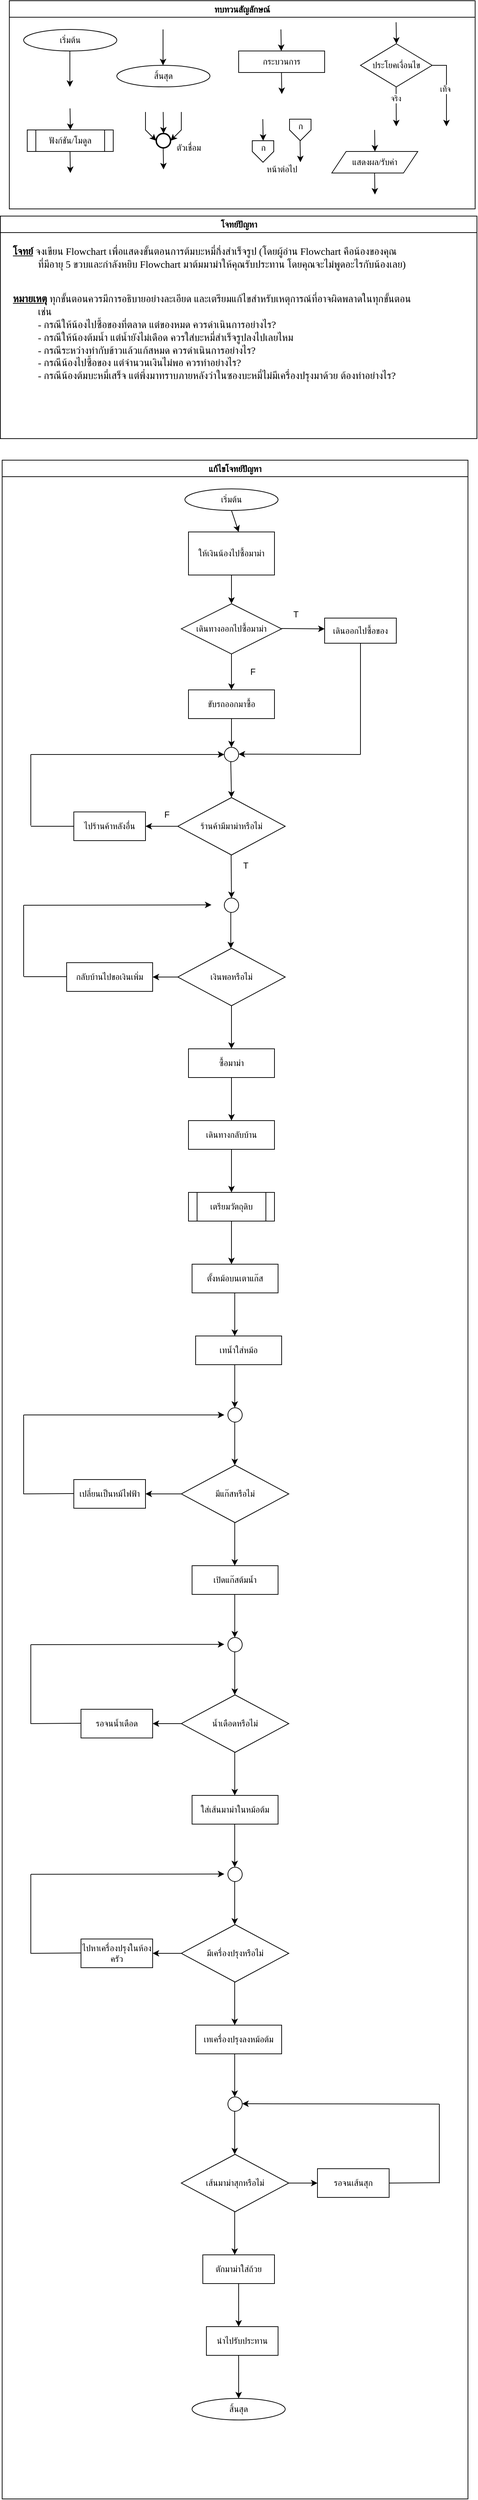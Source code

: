 <mxfile version="25.0.3">
  <diagram id="C5RBs43oDa-KdzZeNtuy" name="Page-1">
    <mxGraphModel dx="4216" dy="1889" grid="1" gridSize="10" guides="1" tooltips="1" connect="1" arrows="1" fold="1" page="1" pageScale="1" pageWidth="827" pageHeight="1169" math="0" shadow="0">
      <root>
        <mxCell id="WIyWlLk6GJQsqaUBKTNV-0" />
        <mxCell id="WIyWlLk6GJQsqaUBKTNV-1" parent="WIyWlLk6GJQsqaUBKTNV-0" />
        <mxCell id="M7CGMbNuYNeq0SnUNNgH-6" value="ทบทวนสัญลักษณ์" style="swimlane;fontFamily=Sarabun;fontSource=https%3A%2F%2Ffonts.googleapis.com%2Fcss%3Ffamily%3DSarabun;" parent="WIyWlLk6GJQsqaUBKTNV-1" vertex="1">
          <mxGeometry x="-720" y="20" width="650" height="290" as="geometry" />
        </mxCell>
        <mxCell id="M7CGMbNuYNeq0SnUNNgH-2" value="&lt;font data-font-src=&quot;https://fonts.googleapis.com/css?family=Sarabun&quot; face=&quot;Sarabun&quot;&gt;เริ่มต้น&lt;/font&gt;" style="ellipse;whiteSpace=wrap;html=1;" parent="M7CGMbNuYNeq0SnUNNgH-6" vertex="1">
          <mxGeometry x="20" y="40" width="130" height="30" as="geometry" />
        </mxCell>
        <mxCell id="M7CGMbNuYNeq0SnUNNgH-5" value="" style="endArrow=classic;html=1;rounded=0;" parent="M7CGMbNuYNeq0SnUNNgH-6" edge="1">
          <mxGeometry width="50" height="50" relative="1" as="geometry">
            <mxPoint x="84.5" y="70" as="sourcePoint" />
            <mxPoint x="84.5" y="120" as="targetPoint" />
          </mxGeometry>
        </mxCell>
        <mxCell id="M7CGMbNuYNeq0SnUNNgH-3" value="&lt;font face=&quot;Sarabun&quot;&gt;สิ้นสุด&lt;/font&gt;" style="ellipse;whiteSpace=wrap;html=1;" parent="M7CGMbNuYNeq0SnUNNgH-6" vertex="1">
          <mxGeometry x="150" y="90" width="130" height="30" as="geometry" />
        </mxCell>
        <mxCell id="M7CGMbNuYNeq0SnUNNgH-4" value="" style="endArrow=classic;html=1;rounded=0;" parent="M7CGMbNuYNeq0SnUNNgH-6" edge="1">
          <mxGeometry width="50" height="50" relative="1" as="geometry">
            <mxPoint x="214.5" y="40" as="sourcePoint" />
            <mxPoint x="214.5" y="90" as="targetPoint" />
          </mxGeometry>
        </mxCell>
        <mxCell id="mvioNwK95yMqdUQ73LqQ-0" value="กระบวนการ" style="rounded=0;whiteSpace=wrap;html=1;fontFamily=Sarabun;fontSource=https%3A%2F%2Ffonts.googleapis.com%2Fcss%3Ffamily%3DSarabun;" parent="M7CGMbNuYNeq0SnUNNgH-6" vertex="1">
          <mxGeometry x="320" y="70" width="120" height="30" as="geometry" />
        </mxCell>
        <mxCell id="mvioNwK95yMqdUQ73LqQ-1" value="" style="endArrow=classic;html=1;rounded=0;" parent="M7CGMbNuYNeq0SnUNNgH-6" edge="1">
          <mxGeometry width="50" height="50" relative="1" as="geometry">
            <mxPoint x="379" y="40" as="sourcePoint" />
            <mxPoint x="379.5" y="70" as="targetPoint" />
          </mxGeometry>
        </mxCell>
        <mxCell id="mvioNwK95yMqdUQ73LqQ-2" value="" style="endArrow=classic;html=1;rounded=0;" parent="M7CGMbNuYNeq0SnUNNgH-6" edge="1">
          <mxGeometry width="50" height="50" relative="1" as="geometry">
            <mxPoint x="379.75" y="100" as="sourcePoint" />
            <mxPoint x="380.25" y="130" as="targetPoint" />
          </mxGeometry>
        </mxCell>
        <mxCell id="mvioNwK95yMqdUQ73LqQ-3" value="ประโยคเงื่อนไข" style="rhombus;whiteSpace=wrap;html=1;fontFamily=Sarabun;fontSource=https%3A%2F%2Ffonts.googleapis.com%2Fcss%3Ffamily%3DSarabun;" parent="M7CGMbNuYNeq0SnUNNgH-6" vertex="1">
          <mxGeometry x="490" y="60" width="100" height="60" as="geometry" />
        </mxCell>
        <mxCell id="mvioNwK95yMqdUQ73LqQ-4" value="" style="endArrow=classic;html=1;rounded=0;" parent="M7CGMbNuYNeq0SnUNNgH-6" edge="1">
          <mxGeometry width="50" height="50" relative="1" as="geometry">
            <mxPoint x="539.71" y="30" as="sourcePoint" />
            <mxPoint x="540.21" y="60" as="targetPoint" />
          </mxGeometry>
        </mxCell>
        <mxCell id="mvioNwK95yMqdUQ73LqQ-5" value="" style="endArrow=classic;html=1;rounded=0;" parent="M7CGMbNuYNeq0SnUNNgH-6" edge="1">
          <mxGeometry width="50" height="50" relative="1" as="geometry">
            <mxPoint x="539.71" y="120" as="sourcePoint" />
            <mxPoint x="540" y="175" as="targetPoint" />
          </mxGeometry>
        </mxCell>
        <mxCell id="mvioNwK95yMqdUQ73LqQ-7" value="จริง" style="edgeLabel;html=1;align=center;verticalAlign=middle;resizable=0;points=[];fontFamily=Sarabun;fontSource=https%3A%2F%2Ffonts.googleapis.com%2Fcss%3Ffamily%3DSarabun;" parent="mvioNwK95yMqdUQ73LqQ-5" vertex="1" connectable="0">
          <mxGeometry x="-0.414" y="-1" relative="1" as="geometry">
            <mxPoint as="offset" />
          </mxGeometry>
        </mxCell>
        <mxCell id="mvioNwK95yMqdUQ73LqQ-6" value="" style="endArrow=classic;html=1;rounded=0;exitX=1;exitY=0.5;exitDx=0;exitDy=0;" parent="M7CGMbNuYNeq0SnUNNgH-6" source="mvioNwK95yMqdUQ73LqQ-3" edge="1">
          <mxGeometry width="50" height="50" relative="1" as="geometry">
            <mxPoint x="620" y="95" as="sourcePoint" />
            <mxPoint x="610" y="175" as="targetPoint" />
            <Array as="points">
              <mxPoint x="610" y="90" />
            </Array>
          </mxGeometry>
        </mxCell>
        <mxCell id="mvioNwK95yMqdUQ73LqQ-8" value="&lt;font data-font-src=&quot;https://fonts.googleapis.com/css?family=Sarabun&quot; face=&quot;Sarabun&quot;&gt;เท็จ&lt;/font&gt;" style="edgeLabel;html=1;align=center;verticalAlign=middle;resizable=0;points=[];" parent="mvioNwK95yMqdUQ73LqQ-6" vertex="1" connectable="0">
          <mxGeometry x="-0.002" y="-2" relative="1" as="geometry">
            <mxPoint as="offset" />
          </mxGeometry>
        </mxCell>
        <mxCell id="mvioNwK95yMqdUQ73LqQ-9" value="&lt;font data-font-src=&quot;https://fonts.googleapis.com/css?family=Sarabun&quot; face=&quot;Sarabun&quot;&gt;ฟังก์ชัน/โมดูล&lt;/font&gt;" style="shape=process;whiteSpace=wrap;html=1;backgroundOutline=1;" parent="M7CGMbNuYNeq0SnUNNgH-6" vertex="1">
          <mxGeometry x="25" y="180" width="120" height="30" as="geometry" />
        </mxCell>
        <mxCell id="mvioNwK95yMqdUQ73LqQ-11" value="" style="endArrow=classic;html=1;rounded=0;" parent="M7CGMbNuYNeq0SnUNNgH-6" edge="1">
          <mxGeometry width="50" height="50" relative="1" as="geometry">
            <mxPoint x="84.71" y="150" as="sourcePoint" />
            <mxPoint x="85.21" y="180" as="targetPoint" />
          </mxGeometry>
        </mxCell>
        <mxCell id="mvioNwK95yMqdUQ73LqQ-12" value="" style="endArrow=classic;html=1;rounded=0;" parent="M7CGMbNuYNeq0SnUNNgH-6" edge="1">
          <mxGeometry width="50" height="50" relative="1" as="geometry">
            <mxPoint x="84.71" y="210" as="sourcePoint" />
            <mxPoint x="85.21" y="240" as="targetPoint" />
          </mxGeometry>
        </mxCell>
        <mxCell id="mvioNwK95yMqdUQ73LqQ-13" value="" style="strokeWidth=2;html=1;shape=mxgraph.flowchart.start_2;whiteSpace=wrap;" parent="M7CGMbNuYNeq0SnUNNgH-6" vertex="1">
          <mxGeometry x="205" y="185" width="20" height="20" as="geometry" />
        </mxCell>
        <mxCell id="mvioNwK95yMqdUQ73LqQ-16" value="" style="endArrow=classic;html=1;rounded=0;" parent="M7CGMbNuYNeq0SnUNNgH-6" edge="1">
          <mxGeometry width="50" height="50" relative="1" as="geometry">
            <mxPoint x="214.71" y="155" as="sourcePoint" />
            <mxPoint x="215.21" y="185" as="targetPoint" />
          </mxGeometry>
        </mxCell>
        <mxCell id="mvioNwK95yMqdUQ73LqQ-17" value="" style="endArrow=classic;html=1;rounded=0;entryX=0;entryY=0.5;entryDx=0;entryDy=0;entryPerimeter=0;" parent="M7CGMbNuYNeq0SnUNNgH-6" target="mvioNwK95yMqdUQ73LqQ-13" edge="1">
          <mxGeometry width="50" height="50" relative="1" as="geometry">
            <mxPoint x="190.0" y="155" as="sourcePoint" />
            <mxPoint x="190.5" y="185" as="targetPoint" />
            <Array as="points">
              <mxPoint x="190" y="180" />
            </Array>
          </mxGeometry>
        </mxCell>
        <mxCell id="mvioNwK95yMqdUQ73LqQ-18" value="" style="endArrow=classic;html=1;rounded=0;entryX=1;entryY=0.5;entryDx=0;entryDy=0;entryPerimeter=0;" parent="M7CGMbNuYNeq0SnUNNgH-6" target="mvioNwK95yMqdUQ73LqQ-13" edge="1">
          <mxGeometry width="50" height="50" relative="1" as="geometry">
            <mxPoint x="240.0" y="155" as="sourcePoint" />
            <mxPoint x="240.5" y="185" as="targetPoint" />
            <Array as="points">
              <mxPoint x="240" y="180" />
            </Array>
          </mxGeometry>
        </mxCell>
        <mxCell id="mvioNwK95yMqdUQ73LqQ-19" value="" style="endArrow=classic;html=1;rounded=0;" parent="M7CGMbNuYNeq0SnUNNgH-6" edge="1">
          <mxGeometry width="50" height="50" relative="1" as="geometry">
            <mxPoint x="214.71" y="205" as="sourcePoint" />
            <mxPoint x="215.21" y="235" as="targetPoint" />
          </mxGeometry>
        </mxCell>
        <mxCell id="mvioNwK95yMqdUQ73LqQ-20" value="&lt;font data-font-src=&quot;https://fonts.googleapis.com/css?family=Sarabun&quot; face=&quot;Sarabun&quot;&gt;ตัวเชื่อม&lt;/font&gt;" style="text;html=1;align=center;verticalAlign=middle;resizable=0;points=[];autosize=1;strokeColor=none;fillColor=none;" parent="M7CGMbNuYNeq0SnUNNgH-6" vertex="1">
          <mxGeometry x="220" y="190" width="60" height="30" as="geometry" />
        </mxCell>
        <mxCell id="mvioNwK95yMqdUQ73LqQ-25" value="" style="endArrow=classic;html=1;rounded=0;" parent="M7CGMbNuYNeq0SnUNNgH-6" edge="1">
          <mxGeometry width="50" height="50" relative="1" as="geometry">
            <mxPoint x="353.71" y="165" as="sourcePoint" />
            <mxPoint x="354.21" y="195" as="targetPoint" />
          </mxGeometry>
        </mxCell>
        <mxCell id="mvioNwK95yMqdUQ73LqQ-21" value="" style="verticalLabelPosition=bottom;verticalAlign=top;html=1;shape=offPageConnector;rounded=0;size=0.5;" parent="M7CGMbNuYNeq0SnUNNgH-6" vertex="1">
          <mxGeometry x="339" y="195" width="30" height="30" as="geometry" />
        </mxCell>
        <mxCell id="mvioNwK95yMqdUQ73LqQ-26" value="" style="endArrow=classic;html=1;rounded=0;" parent="M7CGMbNuYNeq0SnUNNgH-6" edge="1">
          <mxGeometry width="50" height="50" relative="1" as="geometry">
            <mxPoint x="405.71" y="195" as="sourcePoint" />
            <mxPoint x="406.21" y="225" as="targetPoint" />
          </mxGeometry>
        </mxCell>
        <mxCell id="mvioNwK95yMqdUQ73LqQ-27" value="" style="verticalLabelPosition=bottom;verticalAlign=top;html=1;shape=offPageConnector;rounded=0;size=0.5;" parent="M7CGMbNuYNeq0SnUNNgH-6" vertex="1">
          <mxGeometry x="391" y="165" width="30" height="30" as="geometry" />
        </mxCell>
        <mxCell id="mvioNwK95yMqdUQ73LqQ-28" value="หน้าต่อไป" style="text;html=1;align=center;verticalAlign=middle;resizable=0;points=[];autosize=1;strokeColor=none;fillColor=none;fontFamily=Sarabun;fontSource=https%3A%2F%2Ffonts.googleapis.com%2Fcss%3Ffamily%3DSarabun;" parent="M7CGMbNuYNeq0SnUNNgH-6" vertex="1">
          <mxGeometry x="345" y="220" width="70" height="30" as="geometry" />
        </mxCell>
        <mxCell id="mvioNwK95yMqdUQ73LqQ-29" value="ก" style="text;html=1;align=center;verticalAlign=middle;resizable=0;points=[];autosize=1;strokeColor=none;fillColor=none;fontFamily=Sarabun;fontSource=https%3A%2F%2Ffonts.googleapis.com%2Fcss%3Ffamily%3DSarabun;" parent="M7CGMbNuYNeq0SnUNNgH-6" vertex="1">
          <mxGeometry x="339" y="190" width="30" height="30" as="geometry" />
        </mxCell>
        <mxCell id="mvioNwK95yMqdUQ73LqQ-30" value="ก" style="text;html=1;align=center;verticalAlign=middle;resizable=0;points=[];autosize=1;strokeColor=none;fillColor=none;fontFamily=Sarabun;fontSource=https%3A%2F%2Ffonts.googleapis.com%2Fcss%3Ffamily%3DSarabun;" parent="M7CGMbNuYNeq0SnUNNgH-6" vertex="1">
          <mxGeometry x="391" y="160" width="30" height="30" as="geometry" />
        </mxCell>
        <mxCell id="mvioNwK95yMqdUQ73LqQ-32" value="แสดงผล/รับค่า" style="shape=parallelogram;perimeter=parallelogramPerimeter;whiteSpace=wrap;html=1;fixedSize=1;fontFamily=Sarabun;fontSource=https%3A%2F%2Ffonts.googleapis.com%2Fcss%3Ffamily%3DSarabun;" parent="M7CGMbNuYNeq0SnUNNgH-6" vertex="1">
          <mxGeometry x="450" y="210" width="120" height="30" as="geometry" />
        </mxCell>
        <mxCell id="mvioNwK95yMqdUQ73LqQ-33" value="" style="endArrow=classic;html=1;rounded=0;" parent="M7CGMbNuYNeq0SnUNNgH-6" edge="1">
          <mxGeometry width="50" height="50" relative="1" as="geometry">
            <mxPoint x="509.71" y="180" as="sourcePoint" />
            <mxPoint x="510.21" y="210" as="targetPoint" />
          </mxGeometry>
        </mxCell>
        <mxCell id="mvioNwK95yMqdUQ73LqQ-34" value="" style="endArrow=classic;html=1;rounded=0;" parent="M7CGMbNuYNeq0SnUNNgH-6" edge="1">
          <mxGeometry width="50" height="50" relative="1" as="geometry">
            <mxPoint x="509.71" y="240" as="sourcePoint" />
            <mxPoint x="510.21" y="270" as="targetPoint" />
          </mxGeometry>
        </mxCell>
        <mxCell id="mvioNwK95yMqdUQ73LqQ-36" value="แก้ไขโจทย์ปัญหา" style="swimlane;fontFamily=Sarabun;fontSource=https%3A%2F%2Ffonts.googleapis.com%2Fcss%3Ffamily%3DSarabun;" parent="WIyWlLk6GJQsqaUBKTNV-1" vertex="1">
          <mxGeometry x="-730" y="660" width="650" height="2840" as="geometry" />
        </mxCell>
        <mxCell id="mvioNwK95yMqdUQ73LqQ-35" value="&lt;font data-font-src=&quot;https://fonts.googleapis.com/css?family=Sarabun&quot; face=&quot;Sarabun&quot;&gt;เริ่มต้น&lt;/font&gt;" style="ellipse;whiteSpace=wrap;html=1;" parent="mvioNwK95yMqdUQ73LqQ-36" vertex="1">
          <mxGeometry x="255" y="40" width="130" height="30" as="geometry" />
        </mxCell>
        <mxCell id="mvioNwK95yMqdUQ73LqQ-69" value="&lt;font face=&quot;Sarabun&quot;&gt;สิ้นสุด&lt;/font&gt;" style="ellipse;whiteSpace=wrap;html=1;" parent="mvioNwK95yMqdUQ73LqQ-36" vertex="1">
          <mxGeometry x="265" y="2700" width="130" height="30" as="geometry" />
        </mxCell>
        <mxCell id="3ECwXO84E7x_--gGwYs0-1" value="ให้เงินน้องไปซื้อมาม่า" style="rounded=0;whiteSpace=wrap;html=1;" parent="mvioNwK95yMqdUQ73LqQ-36" vertex="1">
          <mxGeometry x="260" y="100" width="120" height="60" as="geometry" />
        </mxCell>
        <mxCell id="3ECwXO84E7x_--gGwYs0-2" value="" style="endArrow=classic;html=1;rounded=0;exitX=0.5;exitY=1;exitDx=0;exitDy=0;" parent="mvioNwK95yMqdUQ73LqQ-36" source="3ECwXO84E7x_--gGwYs0-1" edge="1">
          <mxGeometry width="50" height="50" relative="1" as="geometry">
            <mxPoint x="290" y="270" as="sourcePoint" />
            <mxPoint x="320" y="200" as="targetPoint" />
          </mxGeometry>
        </mxCell>
        <mxCell id="3ECwXO84E7x_--gGwYs0-3" value="เดินทางออกไปซื้อมาม่า" style="rhombus;whiteSpace=wrap;html=1;" parent="mvioNwK95yMqdUQ73LqQ-36" vertex="1">
          <mxGeometry x="250" y="200" width="140" height="70" as="geometry" />
        </mxCell>
        <mxCell id="3ECwXO84E7x_--gGwYs0-4" value="ขับรถออกมาซื้อ" style="rounded=0;whiteSpace=wrap;html=1;" parent="mvioNwK95yMqdUQ73LqQ-36" vertex="1">
          <mxGeometry x="260" y="320" width="120" height="40" as="geometry" />
        </mxCell>
        <mxCell id="3ECwXO84E7x_--gGwYs0-5" value="" style="endArrow=classic;html=1;rounded=0;exitX=0.5;exitY=1;exitDx=0;exitDy=0;" parent="mvioNwK95yMqdUQ73LqQ-36" source="3ECwXO84E7x_--gGwYs0-3" edge="1">
          <mxGeometry width="50" height="50" relative="1" as="geometry">
            <mxPoint x="20" y="340" as="sourcePoint" />
            <mxPoint x="320" y="320" as="targetPoint" />
          </mxGeometry>
        </mxCell>
        <mxCell id="3ECwXO84E7x_--gGwYs0-6" value="" style="endArrow=classic;html=1;rounded=0;" parent="mvioNwK95yMqdUQ73LqQ-36" edge="1">
          <mxGeometry width="50" height="50" relative="1" as="geometry">
            <mxPoint x="390" y="234.5" as="sourcePoint" />
            <mxPoint x="450" y="235" as="targetPoint" />
          </mxGeometry>
        </mxCell>
        <mxCell id="3ECwXO84E7x_--gGwYs0-8" value="เดินออกไปซื้อของ" style="rounded=0;whiteSpace=wrap;html=1;" parent="mvioNwK95yMqdUQ73LqQ-36" vertex="1">
          <mxGeometry x="450" y="220" width="100" height="35" as="geometry" />
        </mxCell>
        <mxCell id="3ECwXO84E7x_--gGwYs0-10" value="" style="endArrow=classic;html=1;rounded=0;exitX=0.5;exitY=1;exitDx=0;exitDy=0;" parent="mvioNwK95yMqdUQ73LqQ-36" source="3ECwXO84E7x_--gGwYs0-4" target="3ECwXO84E7x_--gGwYs0-9" edge="1">
          <mxGeometry width="50" height="50" relative="1" as="geometry">
            <mxPoint x="-400" y="1020" as="sourcePoint" />
            <mxPoint x="-400" y="1100" as="targetPoint" />
          </mxGeometry>
        </mxCell>
        <mxCell id="3ECwXO84E7x_--gGwYs0-9" value="" style="ellipse;whiteSpace=wrap;html=1;aspect=fixed;" parent="mvioNwK95yMqdUQ73LqQ-36" vertex="1">
          <mxGeometry x="310" y="400" width="20" height="20" as="geometry" />
        </mxCell>
        <mxCell id="3ECwXO84E7x_--gGwYs0-11" value="" style="endArrow=classic;html=1;rounded=0;entryX=1;entryY=0.5;entryDx=0;entryDy=0;" parent="mvioNwK95yMqdUQ73LqQ-36" edge="1">
          <mxGeometry width="50" height="50" relative="1" as="geometry">
            <mxPoint x="500" y="410" as="sourcePoint" />
            <mxPoint x="330" y="409.5" as="targetPoint" />
          </mxGeometry>
        </mxCell>
        <mxCell id="3ECwXO84E7x_--gGwYs0-15" value="" style="endArrow=none;html=1;rounded=0;entryX=0.5;entryY=1;entryDx=0;entryDy=0;" parent="mvioNwK95yMqdUQ73LqQ-36" target="3ECwXO84E7x_--gGwYs0-8" edge="1">
          <mxGeometry width="50" height="50" relative="1" as="geometry">
            <mxPoint x="500" y="410" as="sourcePoint" />
            <mxPoint x="510" y="270" as="targetPoint" />
          </mxGeometry>
        </mxCell>
        <mxCell id="3ECwXO84E7x_--gGwYs0-16" value="T" style="text;html=1;align=center;verticalAlign=middle;whiteSpace=wrap;rounded=0;" parent="mvioNwK95yMqdUQ73LqQ-36" vertex="1">
          <mxGeometry x="380" y="200" width="60" height="30" as="geometry" />
        </mxCell>
        <mxCell id="3ECwXO84E7x_--gGwYs0-17" value="F" style="text;html=1;align=center;verticalAlign=middle;whiteSpace=wrap;rounded=0;" parent="mvioNwK95yMqdUQ73LqQ-36" vertex="1">
          <mxGeometry x="320" y="280" width="60" height="30" as="geometry" />
        </mxCell>
        <mxCell id="3ECwXO84E7x_--gGwYs0-18" value="" style="endArrow=classic;html=1;rounded=0;" parent="mvioNwK95yMqdUQ73LqQ-36" edge="1">
          <mxGeometry width="50" height="50" relative="1" as="geometry">
            <mxPoint x="319" y="420" as="sourcePoint" />
            <mxPoint x="320" y="470" as="targetPoint" />
          </mxGeometry>
        </mxCell>
        <mxCell id="3ECwXO84E7x_--gGwYs0-19" value="ร้านค้ามีมาม่าหรือไม่" style="rhombus;whiteSpace=wrap;html=1;" parent="mvioNwK95yMqdUQ73LqQ-36" vertex="1">
          <mxGeometry x="245" y="470" width="150" height="80" as="geometry" />
        </mxCell>
        <mxCell id="3ECwXO84E7x_--gGwYs0-22" value="ไปร้านค้าหลังอื่น" style="rounded=0;whiteSpace=wrap;html=1;" parent="mvioNwK95yMqdUQ73LqQ-36" vertex="1">
          <mxGeometry x="100" y="490" width="100" height="40" as="geometry" />
        </mxCell>
        <mxCell id="3ECwXO84E7x_--gGwYs0-21" style="edgeStyle=orthogonalEdgeStyle;rounded=0;orthogonalLoop=1;jettySize=auto;html=1;exitX=0;exitY=0.5;exitDx=0;exitDy=0;" parent="mvioNwK95yMqdUQ73LqQ-36" source="3ECwXO84E7x_--gGwYs0-19" target="3ECwXO84E7x_--gGwYs0-22" edge="1">
          <mxGeometry relative="1" as="geometry">
            <mxPoint x="200" y="510" as="targetPoint" />
          </mxGeometry>
        </mxCell>
        <mxCell id="3ECwXO84E7x_--gGwYs0-24" value="" style="endArrow=none;html=1;rounded=0;entryX=0;entryY=0.5;entryDx=0;entryDy=0;" parent="mvioNwK95yMqdUQ73LqQ-36" target="3ECwXO84E7x_--gGwYs0-22" edge="1">
          <mxGeometry width="50" height="50" relative="1" as="geometry">
            <mxPoint x="40" y="510" as="sourcePoint" />
            <mxPoint x="90" y="459" as="targetPoint" />
          </mxGeometry>
        </mxCell>
        <mxCell id="3ECwXO84E7x_--gGwYs0-25" value="" style="endArrow=none;html=1;rounded=0;" parent="mvioNwK95yMqdUQ73LqQ-36" edge="1">
          <mxGeometry width="50" height="50" relative="1" as="geometry">
            <mxPoint x="40" y="509" as="sourcePoint" />
            <mxPoint x="40" y="410" as="targetPoint" />
          </mxGeometry>
        </mxCell>
        <mxCell id="3ECwXO84E7x_--gGwYs0-26" value="" style="endArrow=classic;html=1;rounded=0;entryX=0;entryY=0.5;entryDx=0;entryDy=0;" parent="mvioNwK95yMqdUQ73LqQ-36" target="3ECwXO84E7x_--gGwYs0-9" edge="1">
          <mxGeometry width="50" height="50" relative="1" as="geometry">
            <mxPoint x="40" y="410" as="sourcePoint" />
            <mxPoint x="150" y="370" as="targetPoint" />
          </mxGeometry>
        </mxCell>
        <mxCell id="3ECwXO84E7x_--gGwYs0-27" value="T" style="text;html=1;align=center;verticalAlign=middle;whiteSpace=wrap;rounded=0;" parent="mvioNwK95yMqdUQ73LqQ-36" vertex="1">
          <mxGeometry x="310" y="550" width="60" height="30" as="geometry" />
        </mxCell>
        <mxCell id="3ECwXO84E7x_--gGwYs0-28" value="F" style="text;html=1;align=center;verticalAlign=middle;whiteSpace=wrap;rounded=0;" parent="mvioNwK95yMqdUQ73LqQ-36" vertex="1">
          <mxGeometry x="200" y="479" width="60" height="30" as="geometry" />
        </mxCell>
        <mxCell id="3ECwXO84E7x_--gGwYs0-29" value="" style="endArrow=classic;html=1;rounded=0;" parent="mvioNwK95yMqdUQ73LqQ-36" edge="1">
          <mxGeometry width="50" height="50" relative="1" as="geometry">
            <mxPoint x="319.5" y="550" as="sourcePoint" />
            <mxPoint x="320" y="610" as="targetPoint" />
          </mxGeometry>
        </mxCell>
        <mxCell id="3ECwXO84E7x_--gGwYs0-30" value="ซื้อมาม่า" style="rounded=0;whiteSpace=wrap;html=1;" parent="mvioNwK95yMqdUQ73LqQ-36" vertex="1">
          <mxGeometry x="260" y="820" width="120" height="40" as="geometry" />
        </mxCell>
        <mxCell id="3ECwXO84E7x_--gGwYs0-31" value="" style="endArrow=classic;html=1;rounded=0;exitX=0.5;exitY=1;exitDx=0;exitDy=0;" parent="mvioNwK95yMqdUQ73LqQ-36" edge="1">
          <mxGeometry width="50" height="50" relative="1" as="geometry">
            <mxPoint x="320" y="760" as="sourcePoint" />
            <mxPoint x="320" y="820" as="targetPoint" />
          </mxGeometry>
        </mxCell>
        <mxCell id="3ECwXO84E7x_--gGwYs0-32" value="กลับบ้านไปขอเงินเพิ่ม" style="rounded=0;whiteSpace=wrap;html=1;" parent="mvioNwK95yMqdUQ73LqQ-36" vertex="1">
          <mxGeometry x="90" y="700" width="120" height="40" as="geometry" />
        </mxCell>
        <mxCell id="3ECwXO84E7x_--gGwYs0-33" value="" style="endArrow=classic;html=1;rounded=0;exitX=0.5;exitY=1;exitDx=0;exitDy=0;" parent="mvioNwK95yMqdUQ73LqQ-36" edge="1">
          <mxGeometry width="50" height="50" relative="1" as="geometry">
            <mxPoint x="319.05" y="620" as="sourcePoint" />
            <mxPoint x="319.05" y="680" as="targetPoint" />
          </mxGeometry>
        </mxCell>
        <mxCell id="3ECwXO84E7x_--gGwYs0-36" value="" style="ellipse;whiteSpace=wrap;html=1;aspect=fixed;" parent="mvioNwK95yMqdUQ73LqQ-36" vertex="1">
          <mxGeometry x="310" y="610" width="20" height="20" as="geometry" />
        </mxCell>
        <mxCell id="3ECwXO84E7x_--gGwYs0-39" value="" style="endArrow=classic;html=1;rounded=0;exitX=0.5;exitY=1;exitDx=0;exitDy=0;" parent="mvioNwK95yMqdUQ73LqQ-36" edge="1">
          <mxGeometry width="50" height="50" relative="1" as="geometry">
            <mxPoint x="320" y="860" as="sourcePoint" />
            <mxPoint x="320" y="920" as="targetPoint" />
          </mxGeometry>
        </mxCell>
        <mxCell id="3ECwXO84E7x_--gGwYs0-56" value="เดินทางกลับบ้าน" style="rounded=0;whiteSpace=wrap;html=1;" parent="mvioNwK95yMqdUQ73LqQ-36" vertex="1">
          <mxGeometry x="260" y="920" width="120" height="40" as="geometry" />
        </mxCell>
        <mxCell id="3ECwXO84E7x_--gGwYs0-34" value="ตั้งหม้อบนเตาแก๊ส" style="rounded=0;whiteSpace=wrap;html=1;" parent="mvioNwK95yMqdUQ73LqQ-36" vertex="1">
          <mxGeometry x="265" y="1120" width="120" height="40" as="geometry" />
        </mxCell>
        <mxCell id="3ECwXO84E7x_--gGwYs0-35" value="เตรียมวัตถุดิบ" style="shape=process;whiteSpace=wrap;html=1;backgroundOutline=1;" parent="mvioNwK95yMqdUQ73LqQ-36" vertex="1">
          <mxGeometry x="260" y="1020" width="120" height="40" as="geometry" />
        </mxCell>
        <mxCell id="3ECwXO84E7x_--gGwYs0-40" value="" style="endArrow=classic;html=1;rounded=0;exitX=0.5;exitY=1;exitDx=0;exitDy=0;" parent="mvioNwK95yMqdUQ73LqQ-36" edge="1">
          <mxGeometry width="50" height="50" relative="1" as="geometry">
            <mxPoint x="320" y="1060" as="sourcePoint" />
            <mxPoint x="320" y="1120" as="targetPoint" />
          </mxGeometry>
        </mxCell>
        <mxCell id="3ECwXO84E7x_--gGwYs0-38" value="" style="endArrow=classic;html=1;rounded=0;exitX=0.5;exitY=1;exitDx=0;exitDy=0;" parent="mvioNwK95yMqdUQ73LqQ-36" edge="1">
          <mxGeometry width="50" height="50" relative="1" as="geometry">
            <mxPoint x="324.57" y="1160" as="sourcePoint" />
            <mxPoint x="324.57" y="1220" as="targetPoint" />
          </mxGeometry>
        </mxCell>
        <mxCell id="3ECwXO84E7x_--gGwYs0-43" value="เทน้ำใส่หม้อ" style="rounded=0;whiteSpace=wrap;html=1;" parent="mvioNwK95yMqdUQ73LqQ-36" vertex="1">
          <mxGeometry x="270" y="1220" width="120" height="40" as="geometry" />
        </mxCell>
        <mxCell id="3ECwXO84E7x_--gGwYs0-37" value="" style="endArrow=classic;html=1;rounded=0;exitX=0.5;exitY=1;exitDx=0;exitDy=0;" parent="mvioNwK95yMqdUQ73LqQ-36" edge="1">
          <mxGeometry width="50" height="50" relative="1" as="geometry">
            <mxPoint x="324.57" y="1260" as="sourcePoint" />
            <mxPoint x="324.57" y="1320" as="targetPoint" />
          </mxGeometry>
        </mxCell>
        <mxCell id="3ECwXO84E7x_--gGwYs0-44" value="" style="ellipse;whiteSpace=wrap;html=1;aspect=fixed;" parent="mvioNwK95yMqdUQ73LqQ-36" vertex="1">
          <mxGeometry x="315" y="1320" width="20" height="20" as="geometry" />
        </mxCell>
        <mxCell id="3ECwXO84E7x_--gGwYs0-66" style="edgeStyle=orthogonalEdgeStyle;rounded=0;orthogonalLoop=1;jettySize=auto;html=1;" parent="mvioNwK95yMqdUQ73LqQ-36" source="3ECwXO84E7x_--gGwYs0-45" edge="1">
          <mxGeometry relative="1" as="geometry">
            <mxPoint x="200" y="1440" as="targetPoint" />
          </mxGeometry>
        </mxCell>
        <mxCell id="3ECwXO84E7x_--gGwYs0-45" value="มีแก๊สหรือไม่" style="rhombus;whiteSpace=wrap;html=1;" parent="mvioNwK95yMqdUQ73LqQ-36" vertex="1">
          <mxGeometry x="250" y="1400" width="150" height="80" as="geometry" />
        </mxCell>
        <mxCell id="3ECwXO84E7x_--gGwYs0-46" value="" style="endArrow=classic;html=1;rounded=0;exitX=0.5;exitY=1;exitDx=0;exitDy=0;" parent="mvioNwK95yMqdUQ73LqQ-36" edge="1">
          <mxGeometry width="50" height="50" relative="1" as="geometry">
            <mxPoint x="324.57" y="1340" as="sourcePoint" />
            <mxPoint x="324.57" y="1400" as="targetPoint" />
          </mxGeometry>
        </mxCell>
        <mxCell id="3ECwXO84E7x_--gGwYs0-48" value="" style="endArrow=none;html=1;rounded=0;entryX=0;entryY=0.5;entryDx=0;entryDy=0;" parent="mvioNwK95yMqdUQ73LqQ-36" edge="1">
          <mxGeometry width="50" height="50" relative="1" as="geometry">
            <mxPoint x="30" y="1440" as="sourcePoint" />
            <mxPoint x="100" y="1439.52" as="targetPoint" />
          </mxGeometry>
        </mxCell>
        <mxCell id="3ECwXO84E7x_--gGwYs0-49" value="" style="endArrow=none;html=1;rounded=0;" parent="mvioNwK95yMqdUQ73LqQ-36" edge="1">
          <mxGeometry width="50" height="50" relative="1" as="geometry">
            <mxPoint x="30" y="1440.43" as="sourcePoint" />
            <mxPoint x="30" y="1330" as="targetPoint" />
          </mxGeometry>
        </mxCell>
        <mxCell id="3ECwXO84E7x_--gGwYs0-50" value="" style="endArrow=classic;html=1;rounded=0;" parent="mvioNwK95yMqdUQ73LqQ-36" edge="1">
          <mxGeometry width="50" height="50" relative="1" as="geometry">
            <mxPoint x="30" y="1330" as="sourcePoint" />
            <mxPoint x="310" y="1330" as="targetPoint" />
          </mxGeometry>
        </mxCell>
        <mxCell id="3ECwXO84E7x_--gGwYs0-54" value="" style="endArrow=classic;html=1;rounded=0;exitX=0.5;exitY=1;exitDx=0;exitDy=0;" parent="mvioNwK95yMqdUQ73LqQ-36" edge="1">
          <mxGeometry width="50" height="50" relative="1" as="geometry">
            <mxPoint x="324.57" y="1480" as="sourcePoint" />
            <mxPoint x="324.57" y="1540" as="targetPoint" />
          </mxGeometry>
        </mxCell>
        <mxCell id="3ECwXO84E7x_--gGwYs0-58" value="เปิดแก๊สต้มน้ำ" style="rounded=0;whiteSpace=wrap;html=1;" parent="mvioNwK95yMqdUQ73LqQ-36" vertex="1">
          <mxGeometry x="265" y="1540" width="120" height="40" as="geometry" />
        </mxCell>
        <mxCell id="3ECwXO84E7x_--gGwYs0-53" value="" style="endArrow=classic;html=1;rounded=0;exitX=0.5;exitY=1;exitDx=0;exitDy=0;" parent="mvioNwK95yMqdUQ73LqQ-36" edge="1">
          <mxGeometry width="50" height="50" relative="1" as="geometry">
            <mxPoint x="324.57" y="1580" as="sourcePoint" />
            <mxPoint x="324.57" y="1640" as="targetPoint" />
          </mxGeometry>
        </mxCell>
        <mxCell id="3ECwXO84E7x_--gGwYs0-60" value="" style="ellipse;whiteSpace=wrap;html=1;aspect=fixed;" parent="mvioNwK95yMqdUQ73LqQ-36" vertex="1">
          <mxGeometry x="315" y="1640" width="20" height="20" as="geometry" />
        </mxCell>
        <mxCell id="3ECwXO84E7x_--gGwYs0-68" style="edgeStyle=orthogonalEdgeStyle;rounded=0;orthogonalLoop=1;jettySize=auto;html=1;" parent="mvioNwK95yMqdUQ73LqQ-36" source="3ECwXO84E7x_--gGwYs0-61" edge="1">
          <mxGeometry relative="1" as="geometry">
            <mxPoint x="210" y="1760" as="targetPoint" />
          </mxGeometry>
        </mxCell>
        <mxCell id="3ECwXO84E7x_--gGwYs0-61" value="น้ำเดือดหรือไม่" style="rhombus;whiteSpace=wrap;html=1;" parent="mvioNwK95yMqdUQ73LqQ-36" vertex="1">
          <mxGeometry x="250" y="1720" width="150" height="80" as="geometry" />
        </mxCell>
        <mxCell id="3ECwXO84E7x_--gGwYs0-52" value="" style="endArrow=classic;html=1;rounded=0;exitX=0.5;exitY=1;exitDx=0;exitDy=0;" parent="mvioNwK95yMqdUQ73LqQ-36" edge="1">
          <mxGeometry width="50" height="50" relative="1" as="geometry">
            <mxPoint x="324.57" y="1660" as="sourcePoint" />
            <mxPoint x="324.57" y="1720" as="targetPoint" />
          </mxGeometry>
        </mxCell>
        <mxCell id="3ECwXO84E7x_--gGwYs0-51" value="" style="endArrow=classic;html=1;rounded=0;exitX=0.5;exitY=1;exitDx=0;exitDy=0;" parent="mvioNwK95yMqdUQ73LqQ-36" edge="1">
          <mxGeometry width="50" height="50" relative="1" as="geometry">
            <mxPoint x="324.57" y="1800" as="sourcePoint" />
            <mxPoint x="324.57" y="1860" as="targetPoint" />
          </mxGeometry>
        </mxCell>
        <mxCell id="3ECwXO84E7x_--gGwYs0-57" value="ใส่เส้นมาม่าในหม้อต้ม" style="rounded=0;whiteSpace=wrap;html=1;" parent="mvioNwK95yMqdUQ73LqQ-36" vertex="1">
          <mxGeometry x="265" y="1860" width="120" height="40" as="geometry" />
        </mxCell>
        <mxCell id="3ECwXO84E7x_--gGwYs0-63" value="" style="endArrow=none;html=1;rounded=0;" parent="mvioNwK95yMqdUQ73LqQ-36" edge="1">
          <mxGeometry width="50" height="50" relative="1" as="geometry">
            <mxPoint x="40.0" y="1760.43" as="sourcePoint" />
            <mxPoint x="40.0" y="1650" as="targetPoint" />
          </mxGeometry>
        </mxCell>
        <mxCell id="3ECwXO84E7x_--gGwYs0-64" value="" style="endArrow=classic;html=1;rounded=0;" parent="mvioNwK95yMqdUQ73LqQ-36" edge="1">
          <mxGeometry width="50" height="50" relative="1" as="geometry">
            <mxPoint x="40" y="1650" as="sourcePoint" />
            <mxPoint x="310" y="1649.57" as="targetPoint" />
          </mxGeometry>
        </mxCell>
        <mxCell id="3ECwXO84E7x_--gGwYs0-65" value="เปลี่ยนเป็นหม้ไฟฟ้า" style="rounded=0;whiteSpace=wrap;html=1;" parent="mvioNwK95yMqdUQ73LqQ-36" vertex="1">
          <mxGeometry x="100" y="1420" width="100" height="40" as="geometry" />
        </mxCell>
        <mxCell id="3ECwXO84E7x_--gGwYs0-67" value="รอจนน้ำเดือด" style="rounded=0;whiteSpace=wrap;html=1;" parent="mvioNwK95yMqdUQ73LqQ-36" vertex="1">
          <mxGeometry x="110" y="1740" width="100" height="40" as="geometry" />
        </mxCell>
        <mxCell id="3ECwXO84E7x_--gGwYs0-69" value="" style="endArrow=none;html=1;rounded=0;entryX=0;entryY=0.5;entryDx=0;entryDy=0;" parent="mvioNwK95yMqdUQ73LqQ-36" edge="1">
          <mxGeometry width="50" height="50" relative="1" as="geometry">
            <mxPoint x="40" y="1760" as="sourcePoint" />
            <mxPoint x="110" y="1759.52" as="targetPoint" />
          </mxGeometry>
        </mxCell>
        <mxCell id="3ECwXO84E7x_--gGwYs0-71" value="" style="endArrow=classic;html=1;rounded=0;exitX=0.5;exitY=1;exitDx=0;exitDy=0;" parent="mvioNwK95yMqdUQ73LqQ-36" edge="1">
          <mxGeometry width="50" height="50" relative="1" as="geometry">
            <mxPoint x="324.52" y="1900" as="sourcePoint" />
            <mxPoint x="324.52" y="1960" as="targetPoint" />
          </mxGeometry>
        </mxCell>
        <mxCell id="3ECwXO84E7x_--gGwYs0-59" value="" style="ellipse;whiteSpace=wrap;html=1;aspect=fixed;" parent="mvioNwK95yMqdUQ73LqQ-36" vertex="1">
          <mxGeometry x="315" y="1960" width="20" height="20" as="geometry" />
        </mxCell>
        <mxCell id="3ECwXO84E7x_--gGwYs0-70" value="" style="endArrow=classic;html=1;rounded=0;exitX=0.5;exitY=1;exitDx=0;exitDy=0;" parent="mvioNwK95yMqdUQ73LqQ-36" edge="1">
          <mxGeometry width="50" height="50" relative="1" as="geometry">
            <mxPoint x="324.5" y="2120" as="sourcePoint" />
            <mxPoint x="324.5" y="2180" as="targetPoint" />
          </mxGeometry>
        </mxCell>
        <mxCell id="3ECwXO84E7x_--gGwYs0-73" style="edgeStyle=orthogonalEdgeStyle;rounded=0;orthogonalLoop=1;jettySize=auto;html=1;" parent="mvioNwK95yMqdUQ73LqQ-36" source="3ECwXO84E7x_--gGwYs0-72" edge="1">
          <mxGeometry relative="1" as="geometry">
            <mxPoint x="210" y="720" as="targetPoint" />
          </mxGeometry>
        </mxCell>
        <mxCell id="3ECwXO84E7x_--gGwYs0-72" value="เงินพอหรือไม่" style="rhombus;whiteSpace=wrap;html=1;" parent="mvioNwK95yMqdUQ73LqQ-36" vertex="1">
          <mxGeometry x="245" y="680" width="150" height="80" as="geometry" />
        </mxCell>
        <mxCell id="3ECwXO84E7x_--gGwYs0-74" value="" style="endArrow=none;html=1;rounded=0;entryX=0;entryY=0.5;entryDx=0;entryDy=0;" parent="mvioNwK95yMqdUQ73LqQ-36" edge="1">
          <mxGeometry width="50" height="50" relative="1" as="geometry">
            <mxPoint x="30" y="719.52" as="sourcePoint" />
            <mxPoint x="90" y="719.52" as="targetPoint" />
          </mxGeometry>
        </mxCell>
        <mxCell id="3ECwXO84E7x_--gGwYs0-75" value="" style="endArrow=none;html=1;rounded=0;" parent="mvioNwK95yMqdUQ73LqQ-36" edge="1">
          <mxGeometry width="50" height="50" relative="1" as="geometry">
            <mxPoint x="30" y="719" as="sourcePoint" />
            <mxPoint x="30" y="620" as="targetPoint" />
          </mxGeometry>
        </mxCell>
        <mxCell id="3ECwXO84E7x_--gGwYs0-76" value="" style="endArrow=classic;html=1;rounded=0;entryX=0;entryY=0.5;entryDx=0;entryDy=0;" parent="mvioNwK95yMqdUQ73LqQ-36" edge="1">
          <mxGeometry width="50" height="50" relative="1" as="geometry">
            <mxPoint x="30" y="620" as="sourcePoint" />
            <mxPoint x="292" y="619.52" as="targetPoint" />
          </mxGeometry>
        </mxCell>
        <mxCell id="3ECwXO84E7x_--gGwYs0-78" value="" style="endArrow=classic;html=1;rounded=0;exitX=0.5;exitY=1;exitDx=0;exitDy=0;" parent="mvioNwK95yMqdUQ73LqQ-36" edge="1">
          <mxGeometry width="50" height="50" relative="1" as="geometry">
            <mxPoint x="320" y="960" as="sourcePoint" />
            <mxPoint x="320" y="1020" as="targetPoint" />
          </mxGeometry>
        </mxCell>
        <mxCell id="xku5uc4pl7bnCNFn3D2j-3" style="edgeStyle=orthogonalEdgeStyle;rounded=0;orthogonalLoop=1;jettySize=auto;html=1;exitX=0;exitY=0.5;exitDx=0;exitDy=0;" edge="1" parent="mvioNwK95yMqdUQ73LqQ-36" source="xku5uc4pl7bnCNFn3D2j-0">
          <mxGeometry relative="1" as="geometry">
            <mxPoint x="210" y="2080" as="targetPoint" />
          </mxGeometry>
        </mxCell>
        <mxCell id="xku5uc4pl7bnCNFn3D2j-0" value="มีเครื่องปรุงหรือไม่" style="rhombus;whiteSpace=wrap;html=1;" vertex="1" parent="mvioNwK95yMqdUQ73LqQ-36">
          <mxGeometry x="250" y="2040" width="150" height="80" as="geometry" />
        </mxCell>
        <mxCell id="xku5uc4pl7bnCNFn3D2j-1" value="เทเครื่องปรุงลงหม้อต้ม" style="rounded=0;whiteSpace=wrap;html=1;" vertex="1" parent="mvioNwK95yMqdUQ73LqQ-36">
          <mxGeometry x="270" y="2180" width="120" height="40" as="geometry" />
        </mxCell>
        <mxCell id="xku5uc4pl7bnCNFn3D2j-2" value="" style="endArrow=classic;html=1;rounded=0;exitX=0.5;exitY=1;exitDx=0;exitDy=0;" edge="1" parent="mvioNwK95yMqdUQ73LqQ-36">
          <mxGeometry width="50" height="50" relative="1" as="geometry">
            <mxPoint x="324.5" y="1980" as="sourcePoint" />
            <mxPoint x="324.5" y="2040" as="targetPoint" />
          </mxGeometry>
        </mxCell>
        <mxCell id="xku5uc4pl7bnCNFn3D2j-4" value="ไปหาเครื่องปรุงในห้องครัว" style="rounded=0;whiteSpace=wrap;html=1;" vertex="1" parent="mvioNwK95yMqdUQ73LqQ-36">
          <mxGeometry x="110" y="2060" width="100" height="40" as="geometry" />
        </mxCell>
        <mxCell id="xku5uc4pl7bnCNFn3D2j-5" value="" style="endArrow=none;html=1;rounded=0;entryX=0;entryY=0.5;entryDx=0;entryDy=0;" edge="1" parent="mvioNwK95yMqdUQ73LqQ-36">
          <mxGeometry width="50" height="50" relative="1" as="geometry">
            <mxPoint x="40" y="2079.98" as="sourcePoint" />
            <mxPoint x="110" y="2079.5" as="targetPoint" />
          </mxGeometry>
        </mxCell>
        <mxCell id="xku5uc4pl7bnCNFn3D2j-6" value="" style="endArrow=none;html=1;rounded=0;" edge="1" parent="mvioNwK95yMqdUQ73LqQ-36">
          <mxGeometry width="50" height="50" relative="1" as="geometry">
            <mxPoint x="40" y="2080.43" as="sourcePoint" />
            <mxPoint x="40" y="1970" as="targetPoint" />
          </mxGeometry>
        </mxCell>
        <mxCell id="xku5uc4pl7bnCNFn3D2j-7" value="" style="endArrow=classic;html=1;rounded=0;" edge="1" parent="mvioNwK95yMqdUQ73LqQ-36">
          <mxGeometry width="50" height="50" relative="1" as="geometry">
            <mxPoint x="40" y="1969.93" as="sourcePoint" />
            <mxPoint x="310" y="1969.5" as="targetPoint" />
          </mxGeometry>
        </mxCell>
        <mxCell id="xku5uc4pl7bnCNFn3D2j-8" value="" style="endArrow=classic;html=1;rounded=0;exitX=0.5;exitY=1;exitDx=0;exitDy=0;" edge="1" parent="mvioNwK95yMqdUQ73LqQ-36">
          <mxGeometry width="50" height="50" relative="1" as="geometry">
            <mxPoint x="324.5" y="2220" as="sourcePoint" />
            <mxPoint x="324.5" y="2280" as="targetPoint" />
          </mxGeometry>
        </mxCell>
        <mxCell id="xku5uc4pl7bnCNFn3D2j-9" value="" style="ellipse;whiteSpace=wrap;html=1;aspect=fixed;" vertex="1" parent="mvioNwK95yMqdUQ73LqQ-36">
          <mxGeometry x="315" y="2280" width="20" height="20" as="geometry" />
        </mxCell>
        <mxCell id="xku5uc4pl7bnCNFn3D2j-12" style="edgeStyle=orthogonalEdgeStyle;rounded=0;orthogonalLoop=1;jettySize=auto;html=1;" edge="1" parent="mvioNwK95yMqdUQ73LqQ-36" source="xku5uc4pl7bnCNFn3D2j-10">
          <mxGeometry relative="1" as="geometry">
            <mxPoint x="440" y="2400" as="targetPoint" />
          </mxGeometry>
        </mxCell>
        <mxCell id="xku5uc4pl7bnCNFn3D2j-10" value="เส้นมาม่าสุกหรือไม่" style="rhombus;whiteSpace=wrap;html=1;" vertex="1" parent="mvioNwK95yMqdUQ73LqQ-36">
          <mxGeometry x="250" y="2360" width="150" height="80" as="geometry" />
        </mxCell>
        <mxCell id="xku5uc4pl7bnCNFn3D2j-11" value="" style="endArrow=classic;html=1;rounded=0;exitX=0.5;exitY=1;exitDx=0;exitDy=0;" edge="1" parent="mvioNwK95yMqdUQ73LqQ-36">
          <mxGeometry width="50" height="50" relative="1" as="geometry">
            <mxPoint x="324.5" y="2300" as="sourcePoint" />
            <mxPoint x="324.5" y="2360" as="targetPoint" />
          </mxGeometry>
        </mxCell>
        <mxCell id="xku5uc4pl7bnCNFn3D2j-13" value="รอจนเส้นสุก" style="rounded=0;whiteSpace=wrap;html=1;" vertex="1" parent="mvioNwK95yMqdUQ73LqQ-36">
          <mxGeometry x="440" y="2380" width="100" height="40" as="geometry" />
        </mxCell>
        <mxCell id="xku5uc4pl7bnCNFn3D2j-14" value="" style="endArrow=none;html=1;rounded=0;entryX=0;entryY=0.5;entryDx=0;entryDy=0;" edge="1" parent="mvioNwK95yMqdUQ73LqQ-36">
          <mxGeometry width="50" height="50" relative="1" as="geometry">
            <mxPoint x="540" y="2399.98" as="sourcePoint" />
            <mxPoint x="610" y="2399.5" as="targetPoint" />
          </mxGeometry>
        </mxCell>
        <mxCell id="xku5uc4pl7bnCNFn3D2j-15" value="" style="endArrow=none;html=1;rounded=0;" edge="1" parent="mvioNwK95yMqdUQ73LqQ-36">
          <mxGeometry width="50" height="50" relative="1" as="geometry">
            <mxPoint x="610" y="2400.43" as="sourcePoint" />
            <mxPoint x="610" y="2290" as="targetPoint" />
          </mxGeometry>
        </mxCell>
        <mxCell id="xku5uc4pl7bnCNFn3D2j-16" value="" style="endArrow=classic;html=1;rounded=0;" edge="1" parent="mvioNwK95yMqdUQ73LqQ-36">
          <mxGeometry width="50" height="50" relative="1" as="geometry">
            <mxPoint x="610" y="2290" as="sourcePoint" />
            <mxPoint x="335" y="2289.5" as="targetPoint" />
          </mxGeometry>
        </mxCell>
        <mxCell id="xku5uc4pl7bnCNFn3D2j-19" value="" style="endArrow=classic;html=1;rounded=0;exitX=0.5;exitY=1;exitDx=0;exitDy=0;" edge="1" parent="mvioNwK95yMqdUQ73LqQ-36">
          <mxGeometry width="50" height="50" relative="1" as="geometry">
            <mxPoint x="324.5" y="2440" as="sourcePoint" />
            <mxPoint x="324.5" y="2500" as="targetPoint" />
          </mxGeometry>
        </mxCell>
        <mxCell id="xku5uc4pl7bnCNFn3D2j-21" value="ตักมาม่าใส่ถ้วย" style="rounded=0;whiteSpace=wrap;html=1;" vertex="1" parent="mvioNwK95yMqdUQ73LqQ-36">
          <mxGeometry x="280" y="2500" width="100" height="40" as="geometry" />
        </mxCell>
        <mxCell id="xku5uc4pl7bnCNFn3D2j-18" value="" style="endArrow=classic;html=1;rounded=0;exitX=0.5;exitY=1;exitDx=0;exitDy=0;" edge="1" parent="mvioNwK95yMqdUQ73LqQ-36">
          <mxGeometry width="50" height="50" relative="1" as="geometry">
            <mxPoint x="330" y="2540" as="sourcePoint" />
            <mxPoint x="330" y="2600" as="targetPoint" />
          </mxGeometry>
        </mxCell>
        <mxCell id="xku5uc4pl7bnCNFn3D2j-22" value="นำไปรับประทาน" style="rounded=0;whiteSpace=wrap;html=1;" vertex="1" parent="mvioNwK95yMqdUQ73LqQ-36">
          <mxGeometry x="285" y="2600" width="100" height="40" as="geometry" />
        </mxCell>
        <mxCell id="xku5uc4pl7bnCNFn3D2j-17" value="" style="endArrow=classic;html=1;rounded=0;exitX=0.5;exitY=1;exitDx=0;exitDy=0;" edge="1" parent="mvioNwK95yMqdUQ73LqQ-36">
          <mxGeometry width="50" height="50" relative="1" as="geometry">
            <mxPoint x="330" y="2640" as="sourcePoint" />
            <mxPoint x="330" y="2700" as="targetPoint" />
          </mxGeometry>
        </mxCell>
        <mxCell id="mvioNwK95yMqdUQ73LqQ-70" value="&lt;font data-font-src=&quot;https://fonts.googleapis.com/css?family=Sarabun&quot; face=&quot;Sarabun&quot;&gt;โจทย์ปัญหา&lt;/font&gt;" style="swimlane;whiteSpace=wrap;html=1;" parent="WIyWlLk6GJQsqaUBKTNV-1" vertex="1">
          <mxGeometry x="-732.5" y="320" width="665" height="310" as="geometry" />
        </mxCell>
        <mxCell id="mvioNwK95yMqdUQ73LqQ-71" value="&lt;p style=&quot;line-height: 120%;&quot;&gt;&lt;font data-font-src=&quot;https://fonts.googleapis.com/css?family=Sarabun&quot; face=&quot;Sarabun&quot; style=&quot;font-size: 14px;&quot;&gt;&lt;b&gt;&lt;u&gt;โจทย์&lt;/u&gt;&lt;/b&gt; จงเขียน Flowchart เพื่อแสดงขั้นตอนการต้มบะหมี่กึ่งสำเร็จรูป (โดยผู้อ่าน Flowchart คือน้องของคุณ&lt;br&gt;&amp;nbsp; &amp;nbsp; &amp;nbsp; &amp;nbsp; &amp;nbsp; ที่มีอายุ 5 ขวบและกำลังหยิบ Flowchart มาต้มมาม่าให้คุณรับประทาน โดยคุณจะไม่พูดอะไรกับน้องเลย)&lt;br&gt;&lt;/font&gt;&lt;br&gt;&lt;/p&gt;&lt;p style=&quot;line-height: 120%;&quot;&gt;&lt;font face=&quot;Sarabun&quot;&gt;&lt;b&gt;&lt;u&gt;หมายเหตุ&lt;/u&gt;&lt;/b&gt; ทุกขั้นตอนควรมีการอธิบายอย่างละเอียด และเตรียมแก้ไขสำหรับเหตุการณ์ที่อาจผิดพลาดในทุกขั้นตอน&lt;br&gt;&amp;nbsp; &amp;nbsp; &amp;nbsp; &amp;nbsp; &amp;nbsp; เช่น&lt;br&gt;&amp;nbsp; &amp;nbsp; &amp;nbsp; &amp;nbsp; &amp;nbsp; - กรณีให้น้องไปซื้อของที่ตลาด แต่ของหมด ควรดำเนินการอย่างไร?&lt;br&gt;&amp;nbsp; &amp;nbsp; &amp;nbsp; &amp;nbsp; &amp;nbsp; - กรณีให้น้องต้มน้ำ แต่น้ำยังไม่เดือด ควรใส่บะหมี่สำเร็จรูปลงไปเลยไหม&lt;br&gt;&amp;nbsp; &amp;nbsp; &amp;nbsp; &amp;nbsp; &amp;nbsp; - กรณีระหว่างทำกับข้าวแล้วแก้สหมด ควรดำเนินการอย่างไร?&lt;br&gt;&amp;nbsp; &amp;nbsp; &amp;nbsp; &amp;nbsp; &amp;nbsp; - กรณีน้องไปซื้อของ แต่จำนวนเงินไม่พอ ควรทำอย่างไร?&lt;br&gt;&amp;nbsp; &amp;nbsp; &amp;nbsp; &amp;nbsp; &amp;nbsp; - กรณีน้องต้มบะหมี่เสร็จ แต่พึ่งมาทราบภายหลังว่าในซองบะหมี่ไม่มีเครื่องปรุงมาด้วย ต้องทำอย่างไร?&lt;/font&gt;&lt;/p&gt;" style="text;html=1;align=left;verticalAlign=top;resizable=0;points=[];autosize=1;strokeColor=none;fillColor=none;fontSize=14;" parent="mvioNwK95yMqdUQ73LqQ-70" vertex="1">
          <mxGeometry x="15" y="20" width="650" height="240" as="geometry" />
        </mxCell>
        <mxCell id="3ECwXO84E7x_--gGwYs0-0" value="" style="endArrow=classic;html=1;rounded=0;exitX=0.5;exitY=1;exitDx=0;exitDy=0;" parent="WIyWlLk6GJQsqaUBKTNV-1" source="mvioNwK95yMqdUQ73LqQ-35" edge="1">
          <mxGeometry width="50" height="50" relative="1" as="geometry">
            <mxPoint x="-350" y="900" as="sourcePoint" />
            <mxPoint x="-400" y="760" as="targetPoint" />
          </mxGeometry>
        </mxCell>
      </root>
    </mxGraphModel>
  </diagram>
</mxfile>
